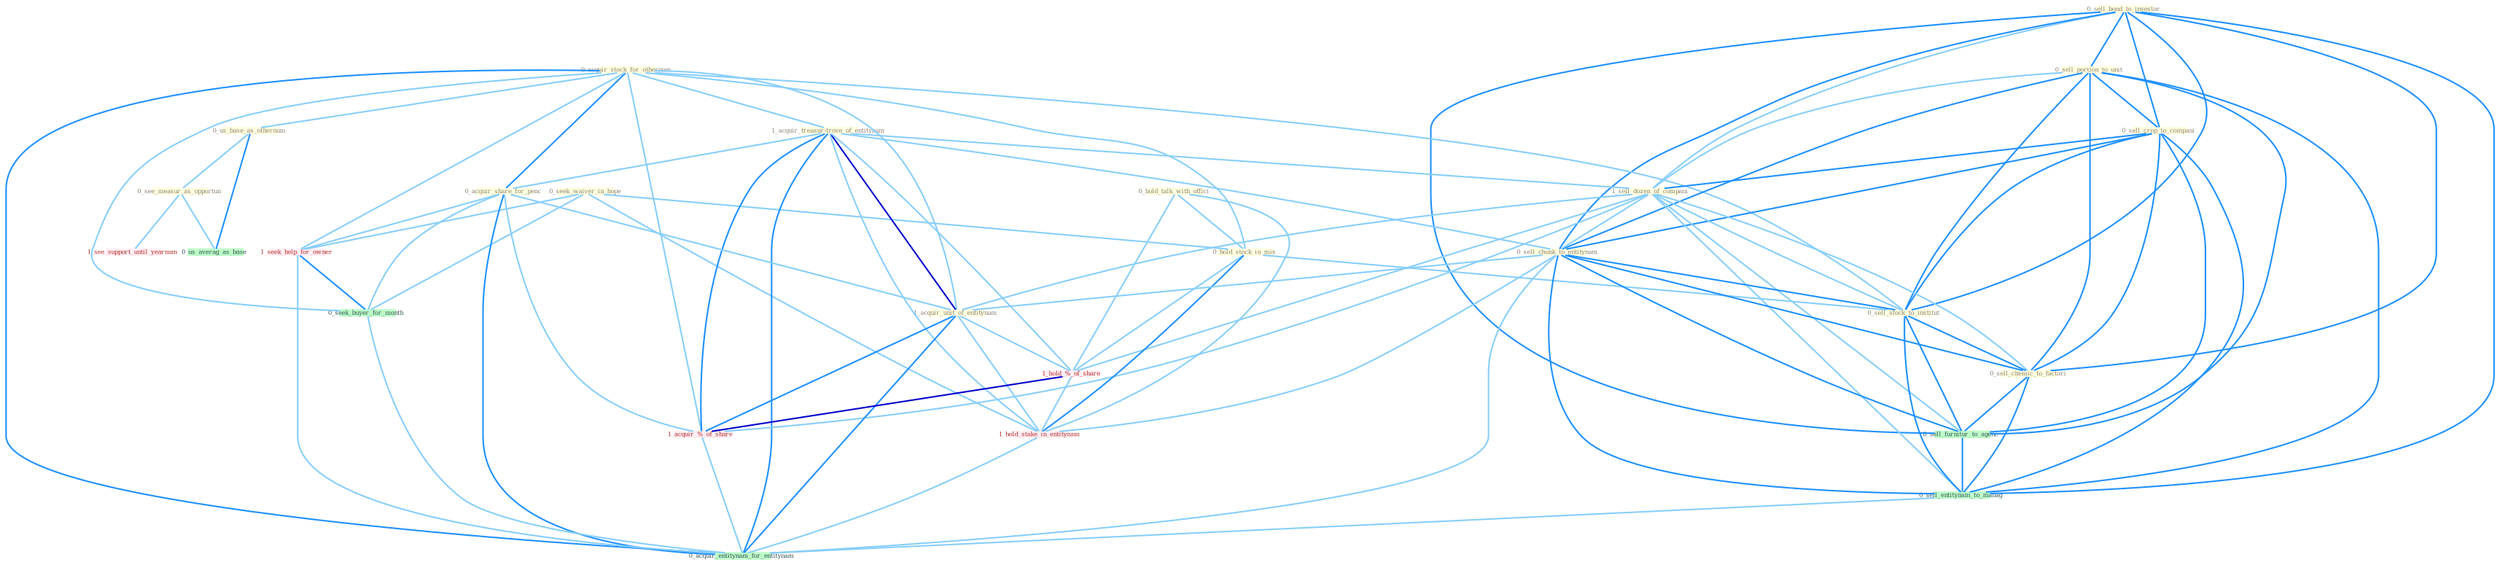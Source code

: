 Graph G{ 
    node
    [shape=polygon,style=filled,width=.5,height=.06,color="#BDFCC9",fixedsize=true,fontsize=4,
    fontcolor="#2f4f4f"];
    {node
    [color="#ffffe0", fontcolor="#8b7d6b"] "0_seek_waiver_in_hope " "0_hold_talk_with_offici " "0_sell_bond_to_investor " "0_acquir_stock_for_othernum " "0_us_base_as_othernum " "1_acquir_treasur-trove_of_entitynam " "0_sell_portion_to_unit " "0_sell_crop_to_compani " "1_sell_dozen_of_compani " "0_acquir_share_for_penc " "0_hold_stock_in_mix " "0_sell_chunk_to_entitynam " "0_sell_stock_to_institut " "0_see_measur_as_opportun " "1_acquir_unit_of_entitynam " "0_sell_chemic_to_factori "}
{node [color="#fff0f5", fontcolor="#b22222"] "1_hold_%_of_share " "1_hold_stake_in_entitynam " "1_seek_help_for_owner " "1_acquir_%_of_share " "1_see_support_until_yearnum "}
edge [color="#B0E2FF"];

	"0_seek_waiver_in_hope " -- "0_hold_stock_in_mix " [w="1", color="#87cefa" ];
	"0_seek_waiver_in_hope " -- "1_hold_stake_in_entitynam " [w="1", color="#87cefa" ];
	"0_seek_waiver_in_hope " -- "1_seek_help_for_owner " [w="1", color="#87cefa" ];
	"0_seek_waiver_in_hope " -- "0_seek_buyer_for_month " [w="1", color="#87cefa" ];
	"0_hold_talk_with_offici " -- "0_hold_stock_in_mix " [w="1", color="#87cefa" ];
	"0_hold_talk_with_offici " -- "1_hold_%_of_share " [w="1", color="#87cefa" ];
	"0_hold_talk_with_offici " -- "1_hold_stake_in_entitynam " [w="1", color="#87cefa" ];
	"0_sell_bond_to_investor " -- "0_sell_portion_to_unit " [w="2", color="#1e90ff" , len=0.8];
	"0_sell_bond_to_investor " -- "0_sell_crop_to_compani " [w="2", color="#1e90ff" , len=0.8];
	"0_sell_bond_to_investor " -- "1_sell_dozen_of_compani " [w="1", color="#87cefa" ];
	"0_sell_bond_to_investor " -- "0_sell_chunk_to_entitynam " [w="2", color="#1e90ff" , len=0.8];
	"0_sell_bond_to_investor " -- "0_sell_stock_to_institut " [w="2", color="#1e90ff" , len=0.8];
	"0_sell_bond_to_investor " -- "0_sell_chemic_to_factori " [w="2", color="#1e90ff" , len=0.8];
	"0_sell_bond_to_investor " -- "0_sell_furnitur_to_agenc " [w="2", color="#1e90ff" , len=0.8];
	"0_sell_bond_to_investor " -- "0_sell_entitynam_to_manag " [w="2", color="#1e90ff" , len=0.8];
	"0_acquir_stock_for_othernum " -- "0_us_base_as_othernum " [w="1", color="#87cefa" ];
	"0_acquir_stock_for_othernum " -- "1_acquir_treasur-trove_of_entitynam " [w="1", color="#87cefa" ];
	"0_acquir_stock_for_othernum " -- "0_acquir_share_for_penc " [w="2", color="#1e90ff" , len=0.8];
	"0_acquir_stock_for_othernum " -- "0_hold_stock_in_mix " [w="1", color="#87cefa" ];
	"0_acquir_stock_for_othernum " -- "0_sell_stock_to_institut " [w="1", color="#87cefa" ];
	"0_acquir_stock_for_othernum " -- "1_acquir_unit_of_entitynam " [w="1", color="#87cefa" ];
	"0_acquir_stock_for_othernum " -- "1_seek_help_for_owner " [w="1", color="#87cefa" ];
	"0_acquir_stock_for_othernum " -- "0_seek_buyer_for_month " [w="1", color="#87cefa" ];
	"0_acquir_stock_for_othernum " -- "1_acquir_%_of_share " [w="1", color="#87cefa" ];
	"0_acquir_stock_for_othernum " -- "0_acquir_entitynam_for_entitynam " [w="2", color="#1e90ff" , len=0.8];
	"0_us_base_as_othernum " -- "0_see_measur_as_opportun " [w="1", color="#87cefa" ];
	"0_us_base_as_othernum " -- "0_us_averag_as_base " [w="2", color="#1e90ff" , len=0.8];
	"1_acquir_treasur-trove_of_entitynam " -- "1_sell_dozen_of_compani " [w="1", color="#87cefa" ];
	"1_acquir_treasur-trove_of_entitynam " -- "0_acquir_share_for_penc " [w="1", color="#87cefa" ];
	"1_acquir_treasur-trove_of_entitynam " -- "0_sell_chunk_to_entitynam " [w="1", color="#87cefa" ];
	"1_acquir_treasur-trove_of_entitynam " -- "1_acquir_unit_of_entitynam " [w="3", color="#0000cd" , len=0.6];
	"1_acquir_treasur-trove_of_entitynam " -- "1_hold_%_of_share " [w="1", color="#87cefa" ];
	"1_acquir_treasur-trove_of_entitynam " -- "1_hold_stake_in_entitynam " [w="1", color="#87cefa" ];
	"1_acquir_treasur-trove_of_entitynam " -- "1_acquir_%_of_share " [w="2", color="#1e90ff" , len=0.8];
	"1_acquir_treasur-trove_of_entitynam " -- "0_acquir_entitynam_for_entitynam " [w="2", color="#1e90ff" , len=0.8];
	"0_sell_portion_to_unit " -- "0_sell_crop_to_compani " [w="2", color="#1e90ff" , len=0.8];
	"0_sell_portion_to_unit " -- "1_sell_dozen_of_compani " [w="1", color="#87cefa" ];
	"0_sell_portion_to_unit " -- "0_sell_chunk_to_entitynam " [w="2", color="#1e90ff" , len=0.8];
	"0_sell_portion_to_unit " -- "0_sell_stock_to_institut " [w="2", color="#1e90ff" , len=0.8];
	"0_sell_portion_to_unit " -- "0_sell_chemic_to_factori " [w="2", color="#1e90ff" , len=0.8];
	"0_sell_portion_to_unit " -- "0_sell_furnitur_to_agenc " [w="2", color="#1e90ff" , len=0.8];
	"0_sell_portion_to_unit " -- "0_sell_entitynam_to_manag " [w="2", color="#1e90ff" , len=0.8];
	"0_sell_crop_to_compani " -- "1_sell_dozen_of_compani " [w="2", color="#1e90ff" , len=0.8];
	"0_sell_crop_to_compani " -- "0_sell_chunk_to_entitynam " [w="2", color="#1e90ff" , len=0.8];
	"0_sell_crop_to_compani " -- "0_sell_stock_to_institut " [w="2", color="#1e90ff" , len=0.8];
	"0_sell_crop_to_compani " -- "0_sell_chemic_to_factori " [w="2", color="#1e90ff" , len=0.8];
	"0_sell_crop_to_compani " -- "0_sell_furnitur_to_agenc " [w="2", color="#1e90ff" , len=0.8];
	"0_sell_crop_to_compani " -- "0_sell_entitynam_to_manag " [w="2", color="#1e90ff" , len=0.8];
	"1_sell_dozen_of_compani " -- "0_sell_chunk_to_entitynam " [w="1", color="#87cefa" ];
	"1_sell_dozen_of_compani " -- "0_sell_stock_to_institut " [w="1", color="#87cefa" ];
	"1_sell_dozen_of_compani " -- "1_acquir_unit_of_entitynam " [w="1", color="#87cefa" ];
	"1_sell_dozen_of_compani " -- "0_sell_chemic_to_factori " [w="1", color="#87cefa" ];
	"1_sell_dozen_of_compani " -- "1_hold_%_of_share " [w="1", color="#87cefa" ];
	"1_sell_dozen_of_compani " -- "1_acquir_%_of_share " [w="1", color="#87cefa" ];
	"1_sell_dozen_of_compani " -- "0_sell_furnitur_to_agenc " [w="1", color="#87cefa" ];
	"1_sell_dozen_of_compani " -- "0_sell_entitynam_to_manag " [w="1", color="#87cefa" ];
	"0_acquir_share_for_penc " -- "1_acquir_unit_of_entitynam " [w="1", color="#87cefa" ];
	"0_acquir_share_for_penc " -- "1_seek_help_for_owner " [w="1", color="#87cefa" ];
	"0_acquir_share_for_penc " -- "0_seek_buyer_for_month " [w="1", color="#87cefa" ];
	"0_acquir_share_for_penc " -- "1_acquir_%_of_share " [w="1", color="#87cefa" ];
	"0_acquir_share_for_penc " -- "0_acquir_entitynam_for_entitynam " [w="2", color="#1e90ff" , len=0.8];
	"0_hold_stock_in_mix " -- "0_sell_stock_to_institut " [w="1", color="#87cefa" ];
	"0_hold_stock_in_mix " -- "1_hold_%_of_share " [w="1", color="#87cefa" ];
	"0_hold_stock_in_mix " -- "1_hold_stake_in_entitynam " [w="2", color="#1e90ff" , len=0.8];
	"0_sell_chunk_to_entitynam " -- "0_sell_stock_to_institut " [w="2", color="#1e90ff" , len=0.8];
	"0_sell_chunk_to_entitynam " -- "1_acquir_unit_of_entitynam " [w="1", color="#87cefa" ];
	"0_sell_chunk_to_entitynam " -- "0_sell_chemic_to_factori " [w="2", color="#1e90ff" , len=0.8];
	"0_sell_chunk_to_entitynam " -- "1_hold_stake_in_entitynam " [w="1", color="#87cefa" ];
	"0_sell_chunk_to_entitynam " -- "0_sell_furnitur_to_agenc " [w="2", color="#1e90ff" , len=0.8];
	"0_sell_chunk_to_entitynam " -- "0_sell_entitynam_to_manag " [w="2", color="#1e90ff" , len=0.8];
	"0_sell_chunk_to_entitynam " -- "0_acquir_entitynam_for_entitynam " [w="1", color="#87cefa" ];
	"0_sell_stock_to_institut " -- "0_sell_chemic_to_factori " [w="2", color="#1e90ff" , len=0.8];
	"0_sell_stock_to_institut " -- "0_sell_furnitur_to_agenc " [w="2", color="#1e90ff" , len=0.8];
	"0_sell_stock_to_institut " -- "0_sell_entitynam_to_manag " [w="2", color="#1e90ff" , len=0.8];
	"0_see_measur_as_opportun " -- "1_see_support_until_yearnum " [w="1", color="#87cefa" ];
	"0_see_measur_as_opportun " -- "0_us_averag_as_base " [w="1", color="#87cefa" ];
	"1_acquir_unit_of_entitynam " -- "1_hold_%_of_share " [w="1", color="#87cefa" ];
	"1_acquir_unit_of_entitynam " -- "1_hold_stake_in_entitynam " [w="1", color="#87cefa" ];
	"1_acquir_unit_of_entitynam " -- "1_acquir_%_of_share " [w="2", color="#1e90ff" , len=0.8];
	"1_acquir_unit_of_entitynam " -- "0_acquir_entitynam_for_entitynam " [w="2", color="#1e90ff" , len=0.8];
	"0_sell_chemic_to_factori " -- "0_sell_furnitur_to_agenc " [w="2", color="#1e90ff" , len=0.8];
	"0_sell_chemic_to_factori " -- "0_sell_entitynam_to_manag " [w="2", color="#1e90ff" , len=0.8];
	"1_hold_%_of_share " -- "1_hold_stake_in_entitynam " [w="1", color="#87cefa" ];
	"1_hold_%_of_share " -- "1_acquir_%_of_share " [w="3", color="#0000cd" , len=0.6];
	"1_hold_stake_in_entitynam " -- "0_acquir_entitynam_for_entitynam " [w="1", color="#87cefa" ];
	"1_seek_help_for_owner " -- "0_seek_buyer_for_month " [w="2", color="#1e90ff" , len=0.8];
	"1_seek_help_for_owner " -- "0_acquir_entitynam_for_entitynam " [w="1", color="#87cefa" ];
	"0_seek_buyer_for_month " -- "0_acquir_entitynam_for_entitynam " [w="1", color="#87cefa" ];
	"1_acquir_%_of_share " -- "0_acquir_entitynam_for_entitynam " [w="1", color="#87cefa" ];
	"0_sell_furnitur_to_agenc " -- "0_sell_entitynam_to_manag " [w="2", color="#1e90ff" , len=0.8];
	"0_sell_entitynam_to_manag " -- "0_acquir_entitynam_for_entitynam " [w="1", color="#87cefa" ];
}